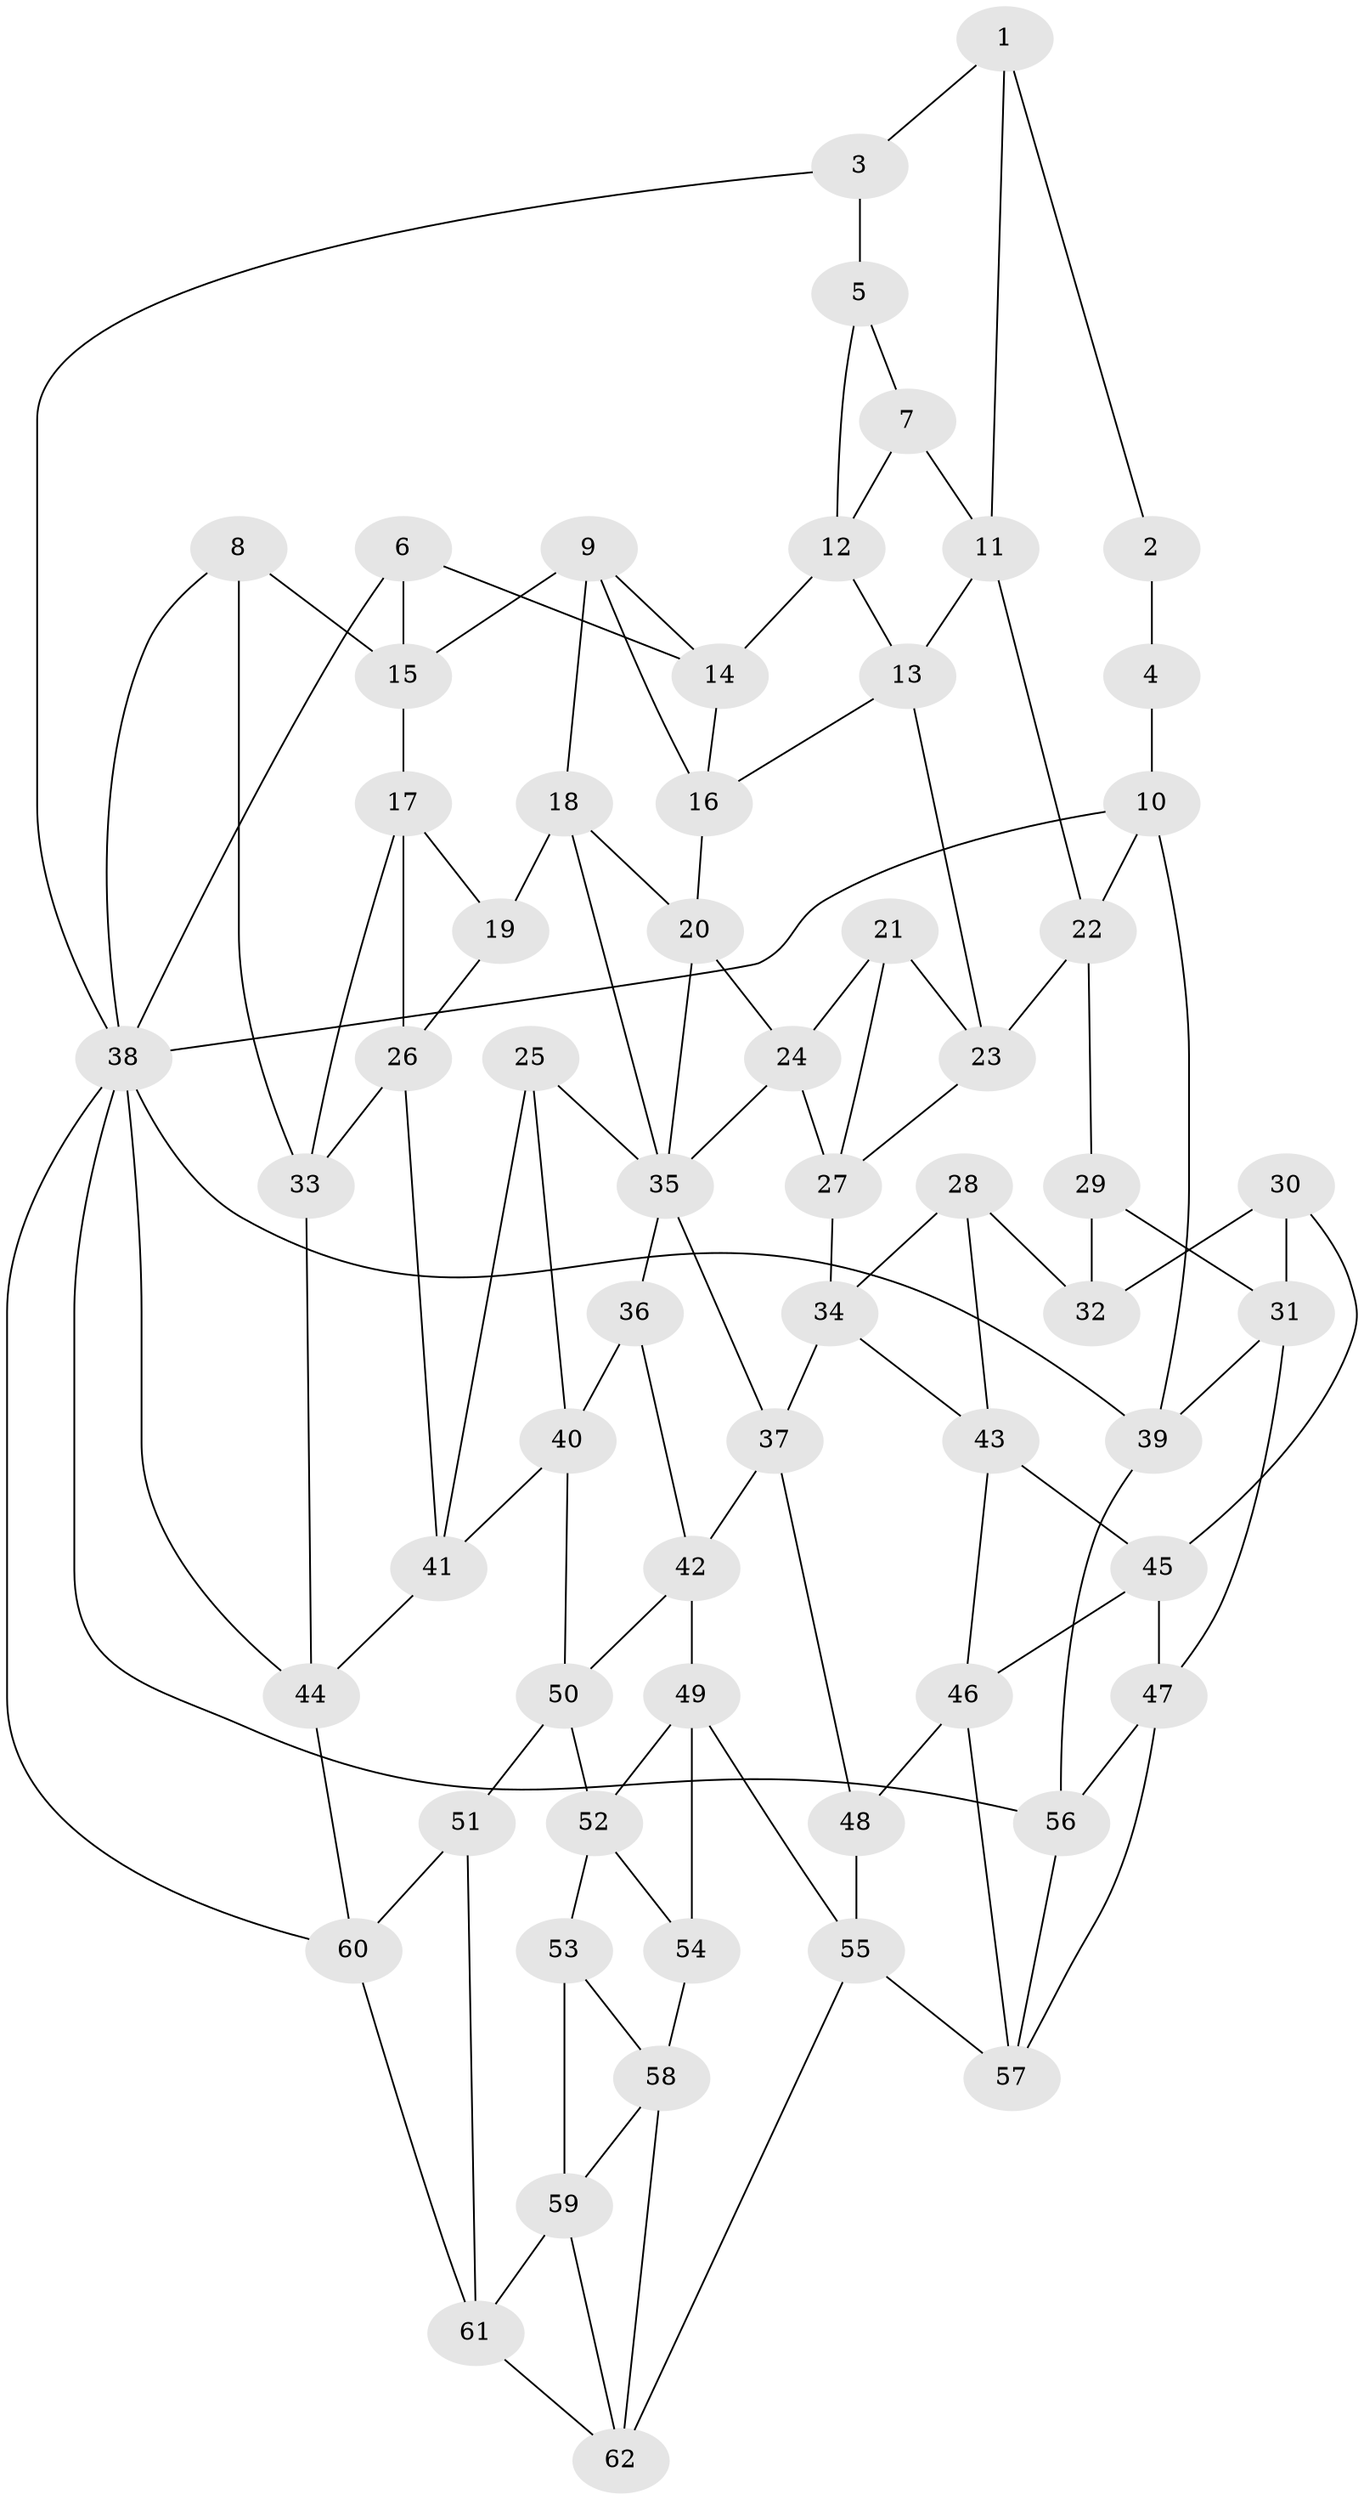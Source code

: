 // original degree distribution, {4: 0.21774193548387097, 5: 0.5161290322580645, 3: 0.03225806451612903, 6: 0.23387096774193547}
// Generated by graph-tools (version 1.1) at 2025/51/03/09/25 03:51:04]
// undirected, 62 vertices, 116 edges
graph export_dot {
graph [start="1"]
  node [color=gray90,style=filled];
  1;
  2;
  3;
  4;
  5;
  6;
  7;
  8;
  9;
  10;
  11;
  12;
  13;
  14;
  15;
  16;
  17;
  18;
  19;
  20;
  21;
  22;
  23;
  24;
  25;
  26;
  27;
  28;
  29;
  30;
  31;
  32;
  33;
  34;
  35;
  36;
  37;
  38;
  39;
  40;
  41;
  42;
  43;
  44;
  45;
  46;
  47;
  48;
  49;
  50;
  51;
  52;
  53;
  54;
  55;
  56;
  57;
  58;
  59;
  60;
  61;
  62;
  1 -- 2 [weight=1.0];
  1 -- 3 [weight=1.0];
  1 -- 11 [weight=1.0];
  2 -- 4 [weight=2.0];
  3 -- 5 [weight=1.0];
  3 -- 38 [weight=1.0];
  4 -- 10 [weight=1.0];
  5 -- 7 [weight=1.0];
  5 -- 12 [weight=1.0];
  6 -- 14 [weight=1.0];
  6 -- 15 [weight=1.0];
  6 -- 38 [weight=1.0];
  7 -- 11 [weight=1.0];
  7 -- 12 [weight=1.0];
  8 -- 15 [weight=1.0];
  8 -- 33 [weight=1.0];
  8 -- 38 [weight=1.0];
  9 -- 14 [weight=1.0];
  9 -- 15 [weight=1.0];
  9 -- 16 [weight=1.0];
  9 -- 18 [weight=1.0];
  10 -- 22 [weight=1.0];
  10 -- 38 [weight=1.0];
  10 -- 39 [weight=1.0];
  11 -- 13 [weight=1.0];
  11 -- 22 [weight=1.0];
  12 -- 13 [weight=1.0];
  12 -- 14 [weight=1.0];
  13 -- 16 [weight=1.0];
  13 -- 23 [weight=1.0];
  14 -- 16 [weight=1.0];
  15 -- 17 [weight=1.0];
  16 -- 20 [weight=1.0];
  17 -- 19 [weight=1.0];
  17 -- 26 [weight=1.0];
  17 -- 33 [weight=1.0];
  18 -- 19 [weight=1.0];
  18 -- 20 [weight=1.0];
  18 -- 35 [weight=1.0];
  19 -- 26 [weight=1.0];
  20 -- 24 [weight=1.0];
  20 -- 35 [weight=1.0];
  21 -- 23 [weight=1.0];
  21 -- 24 [weight=1.0];
  21 -- 27 [weight=1.0];
  22 -- 23 [weight=1.0];
  22 -- 29 [weight=1.0];
  23 -- 27 [weight=1.0];
  24 -- 27 [weight=1.0];
  24 -- 35 [weight=1.0];
  25 -- 35 [weight=1.0];
  25 -- 40 [weight=1.0];
  25 -- 41 [weight=1.0];
  26 -- 33 [weight=1.0];
  26 -- 41 [weight=1.0];
  27 -- 34 [weight=1.0];
  28 -- 32 [weight=1.0];
  28 -- 34 [weight=1.0];
  28 -- 43 [weight=1.0];
  29 -- 31 [weight=1.0];
  29 -- 32 [weight=1.0];
  30 -- 31 [weight=1.0];
  30 -- 32 [weight=1.0];
  30 -- 45 [weight=1.0];
  31 -- 39 [weight=1.0];
  31 -- 47 [weight=1.0];
  33 -- 44 [weight=1.0];
  34 -- 37 [weight=1.0];
  34 -- 43 [weight=1.0];
  35 -- 36 [weight=1.0];
  35 -- 37 [weight=1.0];
  36 -- 40 [weight=1.0];
  36 -- 42 [weight=1.0];
  37 -- 42 [weight=1.0];
  37 -- 48 [weight=1.0];
  38 -- 39 [weight=1.0];
  38 -- 44 [weight=1.0];
  38 -- 56 [weight=1.0];
  38 -- 60 [weight=1.0];
  39 -- 56 [weight=1.0];
  40 -- 41 [weight=1.0];
  40 -- 50 [weight=1.0];
  41 -- 44 [weight=1.0];
  42 -- 49 [weight=1.0];
  42 -- 50 [weight=1.0];
  43 -- 45 [weight=1.0];
  43 -- 46 [weight=1.0];
  44 -- 60 [weight=1.0];
  45 -- 46 [weight=1.0];
  45 -- 47 [weight=1.0];
  46 -- 48 [weight=1.0];
  46 -- 57 [weight=1.0];
  47 -- 56 [weight=1.0];
  47 -- 57 [weight=1.0];
  48 -- 55 [weight=1.0];
  49 -- 52 [weight=1.0];
  49 -- 54 [weight=1.0];
  49 -- 55 [weight=1.0];
  50 -- 51 [weight=1.0];
  50 -- 52 [weight=1.0];
  51 -- 60 [weight=1.0];
  51 -- 61 [weight=1.0];
  52 -- 53 [weight=1.0];
  52 -- 54 [weight=1.0];
  53 -- 58 [weight=1.0];
  53 -- 59 [weight=1.0];
  54 -- 58 [weight=1.0];
  55 -- 57 [weight=1.0];
  55 -- 62 [weight=1.0];
  56 -- 57 [weight=1.0];
  58 -- 59 [weight=1.0];
  58 -- 62 [weight=1.0];
  59 -- 61 [weight=1.0];
  59 -- 62 [weight=1.0];
  60 -- 61 [weight=1.0];
  61 -- 62 [weight=1.0];
}
